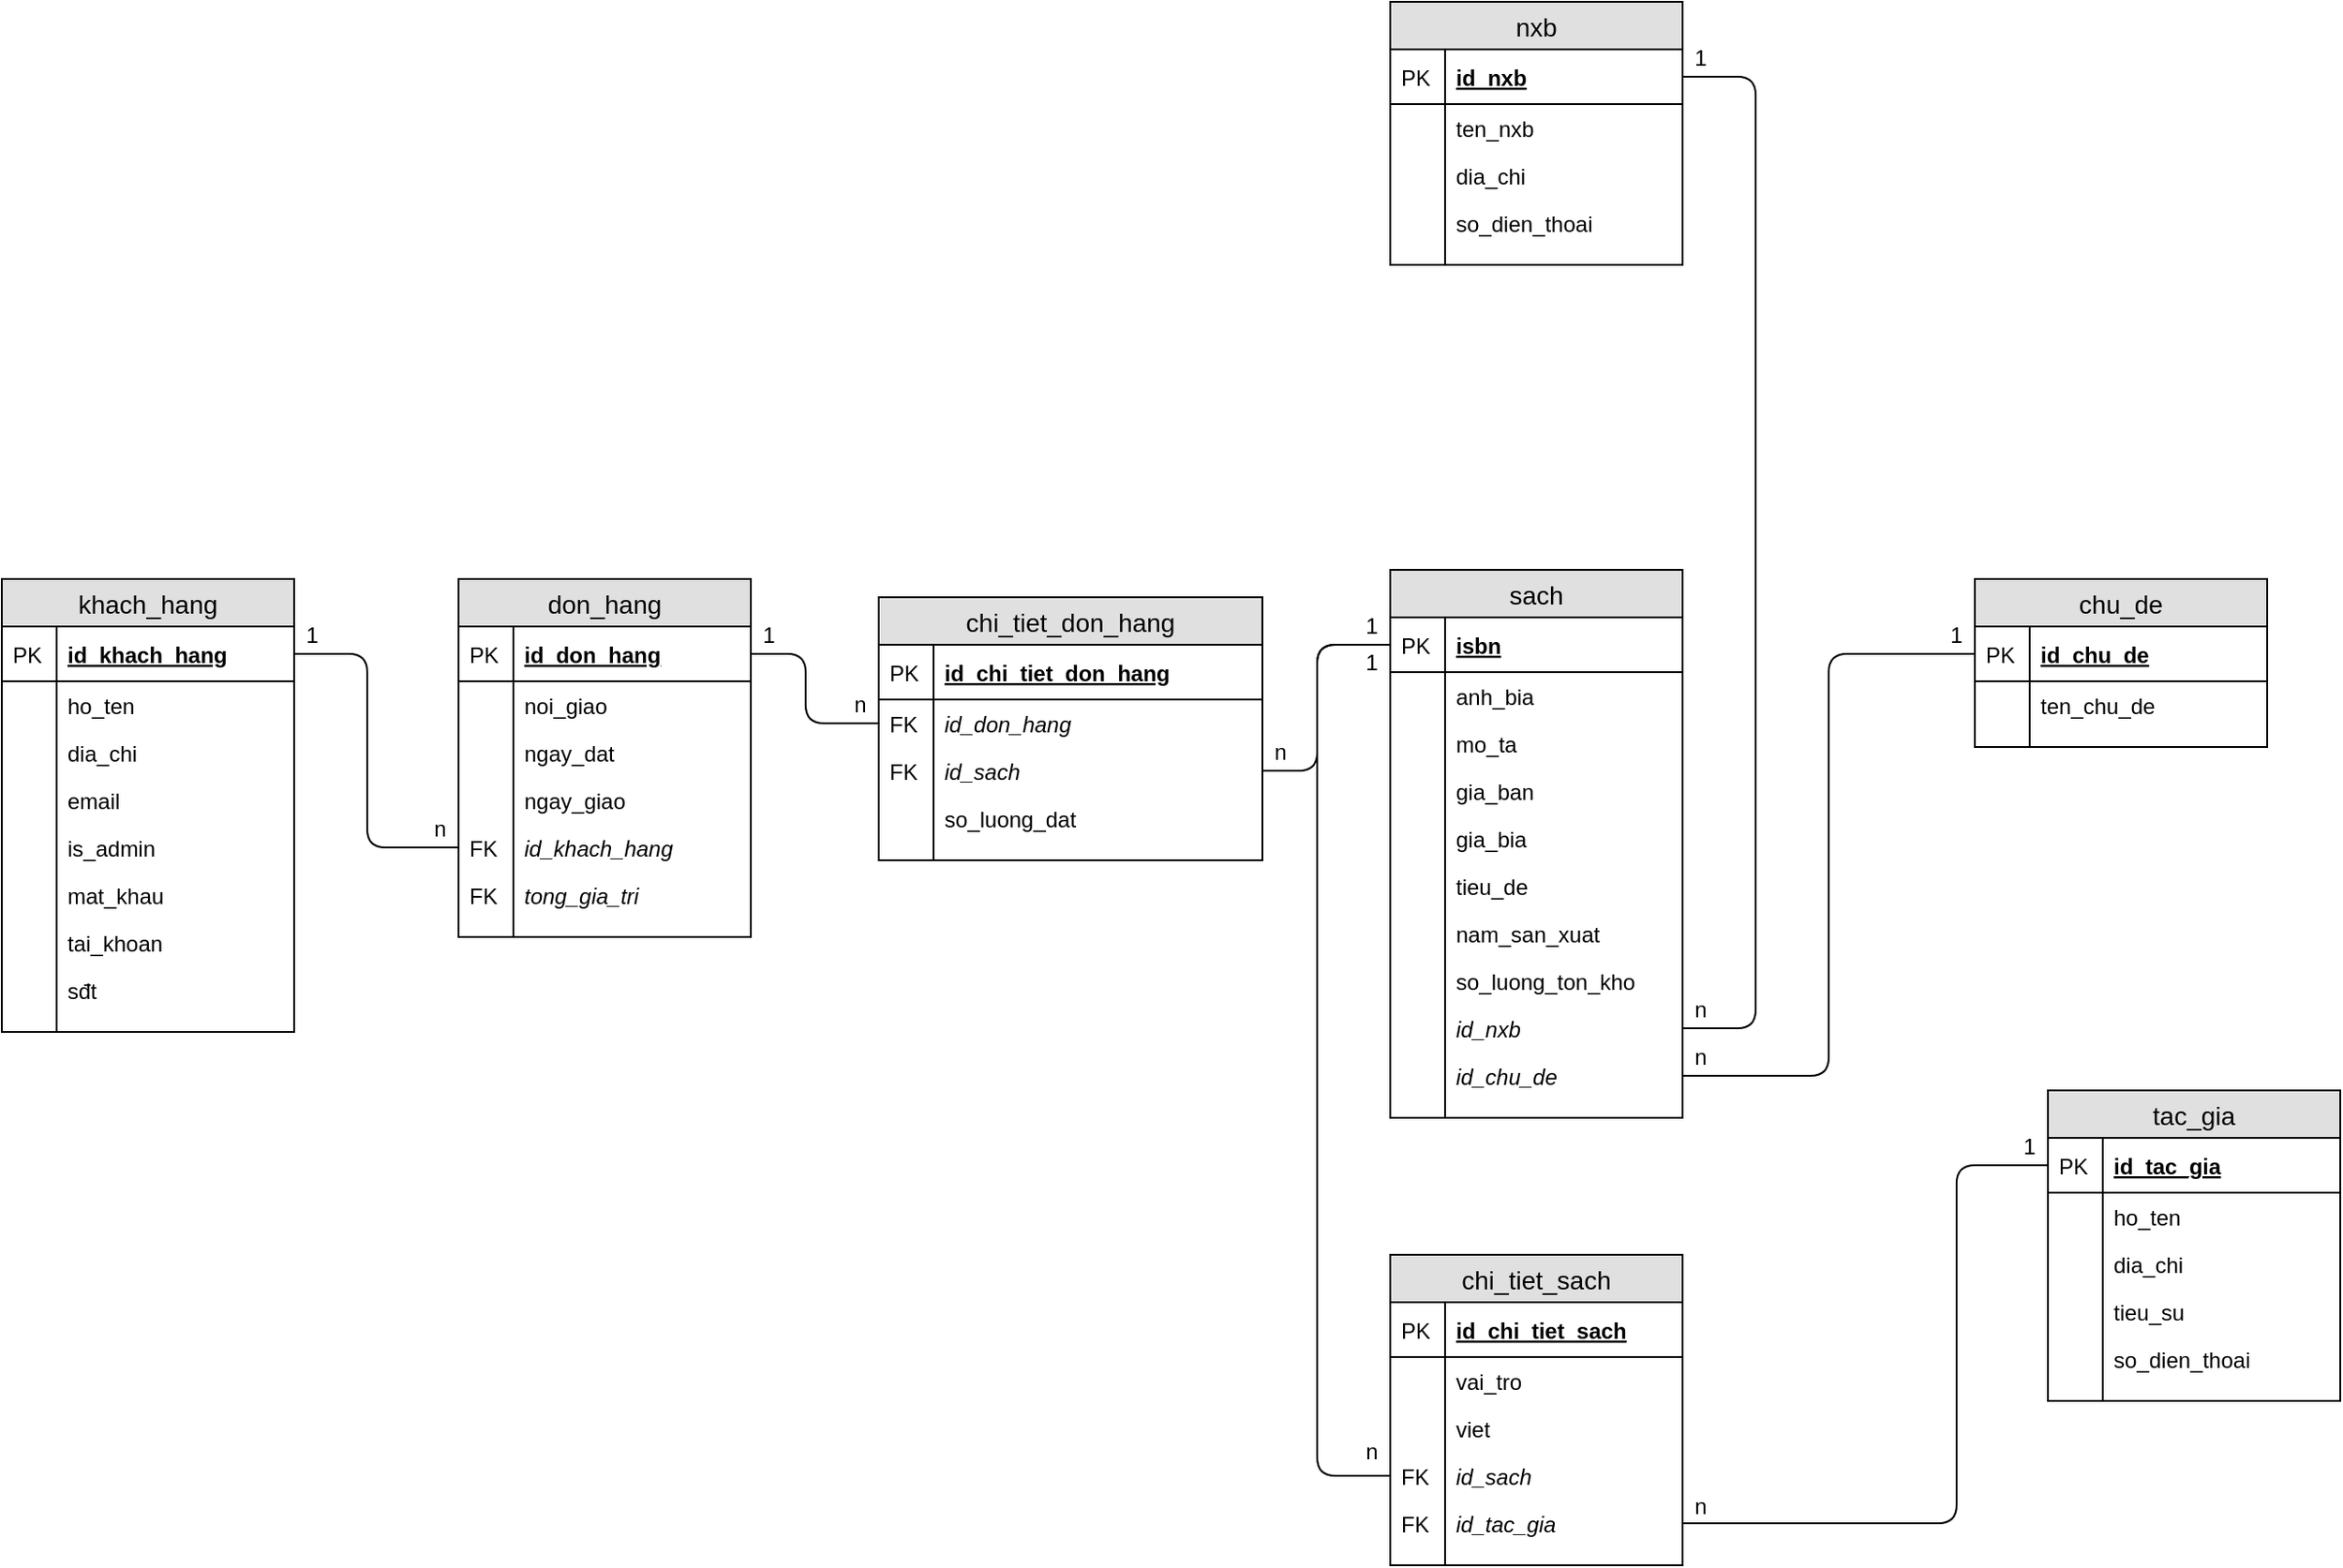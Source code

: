 <mxfile version="11.1.4" type="device"><diagram id="50Uy2QlaPUNLzI-AYQUl" name="Page-1"><mxGraphModel dx="1483" dy="2004" grid="1" gridSize="10" guides="1" tooltips="1" connect="1" arrows="1" fold="1" page="1" pageScale="1" pageWidth="850" pageHeight="1100" math="0" shadow="0"><root><mxCell id="0"/><mxCell id="1" parent="0"/><mxCell id="eOlxadbpcixrSnBd9xcz-2" value="khach_hang" style="swimlane;fontStyle=0;childLayout=stackLayout;horizontal=1;startSize=26;fillColor=#e0e0e0;horizontalStack=0;resizeParent=1;resizeParentMax=0;resizeLast=0;collapsible=1;marginBottom=0;swimlaneFillColor=#ffffff;align=center;fontSize=14;" parent="1" vertex="1"><mxGeometry x="80" y="120" width="160" height="248" as="geometry"/></mxCell><mxCell id="eOlxadbpcixrSnBd9xcz-3" value="id_khach_hang" style="shape=partialRectangle;top=0;left=0;right=0;bottom=1;align=left;verticalAlign=middle;fillColor=none;spacingLeft=34;spacingRight=4;overflow=hidden;rotatable=0;points=[[0,0.5],[1,0.5]];portConstraint=eastwest;dropTarget=0;fontStyle=5;fontSize=12;" parent="eOlxadbpcixrSnBd9xcz-2" vertex="1"><mxGeometry y="26" width="160" height="30" as="geometry"/></mxCell><mxCell id="eOlxadbpcixrSnBd9xcz-4" value="PK" style="shape=partialRectangle;top=0;left=0;bottom=0;fillColor=none;align=left;verticalAlign=middle;spacingLeft=4;spacingRight=4;overflow=hidden;rotatable=0;points=[];portConstraint=eastwest;part=1;fontSize=12;" parent="eOlxadbpcixrSnBd9xcz-3" vertex="1" connectable="0"><mxGeometry width="30" height="30" as="geometry"/></mxCell><mxCell id="eOlxadbpcixrSnBd9xcz-5" value="ho_ten" style="shape=partialRectangle;top=0;left=0;right=0;bottom=0;align=left;verticalAlign=top;fillColor=none;spacingLeft=34;spacingRight=4;overflow=hidden;rotatable=0;points=[[0,0.5],[1,0.5]];portConstraint=eastwest;dropTarget=0;fontSize=12;" parent="eOlxadbpcixrSnBd9xcz-2" vertex="1"><mxGeometry y="56" width="160" height="26" as="geometry"/></mxCell><mxCell id="eOlxadbpcixrSnBd9xcz-6" value="" style="shape=partialRectangle;top=0;left=0;bottom=0;fillColor=none;align=left;verticalAlign=top;spacingLeft=4;spacingRight=4;overflow=hidden;rotatable=0;points=[];portConstraint=eastwest;part=1;fontSize=12;" parent="eOlxadbpcixrSnBd9xcz-5" vertex="1" connectable="0"><mxGeometry width="30" height="26" as="geometry"/></mxCell><mxCell id="eOlxadbpcixrSnBd9xcz-7" value="dia_chi" style="shape=partialRectangle;top=0;left=0;right=0;bottom=0;align=left;verticalAlign=top;fillColor=none;spacingLeft=34;spacingRight=4;overflow=hidden;rotatable=0;points=[[0,0.5],[1,0.5]];portConstraint=eastwest;dropTarget=0;fontSize=12;" parent="eOlxadbpcixrSnBd9xcz-2" vertex="1"><mxGeometry y="82" width="160" height="26" as="geometry"/></mxCell><mxCell id="eOlxadbpcixrSnBd9xcz-8" value="" style="shape=partialRectangle;top=0;left=0;bottom=0;fillColor=none;align=left;verticalAlign=top;spacingLeft=4;spacingRight=4;overflow=hidden;rotatable=0;points=[];portConstraint=eastwest;part=1;fontSize=12;" parent="eOlxadbpcixrSnBd9xcz-7" vertex="1" connectable="0"><mxGeometry width="30" height="26" as="geometry"/></mxCell><mxCell id="eOlxadbpcixrSnBd9xcz-9" value="email" style="shape=partialRectangle;top=0;left=0;right=0;bottom=0;align=left;verticalAlign=top;fillColor=none;spacingLeft=34;spacingRight=4;overflow=hidden;rotatable=0;points=[[0,0.5],[1,0.5]];portConstraint=eastwest;dropTarget=0;fontSize=12;" parent="eOlxadbpcixrSnBd9xcz-2" vertex="1"><mxGeometry y="108" width="160" height="26" as="geometry"/></mxCell><mxCell id="eOlxadbpcixrSnBd9xcz-10" value="" style="shape=partialRectangle;top=0;left=0;bottom=0;fillColor=none;align=left;verticalAlign=top;spacingLeft=4;spacingRight=4;overflow=hidden;rotatable=0;points=[];portConstraint=eastwest;part=1;fontSize=12;" parent="eOlxadbpcixrSnBd9xcz-9" vertex="1" connectable="0"><mxGeometry width="30" height="26" as="geometry"/></mxCell><mxCell id="eOlxadbpcixrSnBd9xcz-13" value="is_admin" style="shape=partialRectangle;top=0;left=0;right=0;bottom=0;align=left;verticalAlign=top;fillColor=none;spacingLeft=34;spacingRight=4;overflow=hidden;rotatable=0;points=[[0,0.5],[1,0.5]];portConstraint=eastwest;dropTarget=0;fontSize=12;" parent="eOlxadbpcixrSnBd9xcz-2" vertex="1"><mxGeometry y="134" width="160" height="26" as="geometry"/></mxCell><mxCell id="eOlxadbpcixrSnBd9xcz-14" value="" style="shape=partialRectangle;top=0;left=0;bottom=0;fillColor=none;align=left;verticalAlign=top;spacingLeft=4;spacingRight=4;overflow=hidden;rotatable=0;points=[];portConstraint=eastwest;part=1;fontSize=12;" parent="eOlxadbpcixrSnBd9xcz-13" vertex="1" connectable="0"><mxGeometry width="30" height="26" as="geometry"/></mxCell><mxCell id="eOlxadbpcixrSnBd9xcz-15" value="mat_khau" style="shape=partialRectangle;top=0;left=0;right=0;bottom=0;align=left;verticalAlign=top;fillColor=none;spacingLeft=34;spacingRight=4;overflow=hidden;rotatable=0;points=[[0,0.5],[1,0.5]];portConstraint=eastwest;dropTarget=0;fontSize=12;" parent="eOlxadbpcixrSnBd9xcz-2" vertex="1"><mxGeometry y="160" width="160" height="26" as="geometry"/></mxCell><mxCell id="eOlxadbpcixrSnBd9xcz-16" value="" style="shape=partialRectangle;top=0;left=0;bottom=0;fillColor=none;align=left;verticalAlign=top;spacingLeft=4;spacingRight=4;overflow=hidden;rotatable=0;points=[];portConstraint=eastwest;part=1;fontSize=12;" parent="eOlxadbpcixrSnBd9xcz-15" vertex="1" connectable="0"><mxGeometry width="30" height="26" as="geometry"/></mxCell><mxCell id="eOlxadbpcixrSnBd9xcz-17" value="tai_khoan" style="shape=partialRectangle;top=0;left=0;right=0;bottom=0;align=left;verticalAlign=top;fillColor=none;spacingLeft=34;spacingRight=4;overflow=hidden;rotatable=0;points=[[0,0.5],[1,0.5]];portConstraint=eastwest;dropTarget=0;fontSize=12;" parent="eOlxadbpcixrSnBd9xcz-2" vertex="1"><mxGeometry y="186" width="160" height="26" as="geometry"/></mxCell><mxCell id="eOlxadbpcixrSnBd9xcz-18" value="" style="shape=partialRectangle;top=0;left=0;bottom=0;fillColor=none;align=left;verticalAlign=top;spacingLeft=4;spacingRight=4;overflow=hidden;rotatable=0;points=[];portConstraint=eastwest;part=1;fontSize=12;" parent="eOlxadbpcixrSnBd9xcz-17" vertex="1" connectable="0"><mxGeometry width="30" height="26" as="geometry"/></mxCell><mxCell id="eOlxadbpcixrSnBd9xcz-19" value="sđt" style="shape=partialRectangle;top=0;left=0;right=0;bottom=0;align=left;verticalAlign=top;fillColor=none;spacingLeft=34;spacingRight=4;overflow=hidden;rotatable=0;points=[[0,0.5],[1,0.5]];portConstraint=eastwest;dropTarget=0;fontSize=12;" parent="eOlxadbpcixrSnBd9xcz-2" vertex="1"><mxGeometry y="212" width="160" height="26" as="geometry"/></mxCell><mxCell id="eOlxadbpcixrSnBd9xcz-20" value="" style="shape=partialRectangle;top=0;left=0;bottom=0;fillColor=none;align=left;verticalAlign=top;spacingLeft=4;spacingRight=4;overflow=hidden;rotatable=0;points=[];portConstraint=eastwest;part=1;fontSize=12;" parent="eOlxadbpcixrSnBd9xcz-19" vertex="1" connectable="0"><mxGeometry width="30" height="26" as="geometry"/></mxCell><mxCell id="eOlxadbpcixrSnBd9xcz-11" value="" style="shape=partialRectangle;top=0;left=0;right=0;bottom=0;align=left;verticalAlign=top;fillColor=none;spacingLeft=34;spacingRight=4;overflow=hidden;rotatable=0;points=[[0,0.5],[1,0.5]];portConstraint=eastwest;dropTarget=0;fontSize=12;" parent="eOlxadbpcixrSnBd9xcz-2" vertex="1"><mxGeometry y="238" width="160" height="10" as="geometry"/></mxCell><mxCell id="eOlxadbpcixrSnBd9xcz-12" value="" style="shape=partialRectangle;top=0;left=0;bottom=0;fillColor=none;align=left;verticalAlign=top;spacingLeft=4;spacingRight=4;overflow=hidden;rotatable=0;points=[];portConstraint=eastwest;part=1;fontSize=12;" parent="eOlxadbpcixrSnBd9xcz-11" vertex="1" connectable="0"><mxGeometry width="30" height="10" as="geometry"/></mxCell><mxCell id="eOlxadbpcixrSnBd9xcz-21" value="don_hang" style="swimlane;fontStyle=0;childLayout=stackLayout;horizontal=1;startSize=26;fillColor=#e0e0e0;horizontalStack=0;resizeParent=1;resizeParentMax=0;resizeLast=0;collapsible=1;marginBottom=0;swimlaneFillColor=#ffffff;align=center;fontSize=14;" parent="1" vertex="1"><mxGeometry x="330" y="120" width="160" height="196" as="geometry"/></mxCell><mxCell id="eOlxadbpcixrSnBd9xcz-22" value="id_don_hang" style="shape=partialRectangle;top=0;left=0;right=0;bottom=1;align=left;verticalAlign=middle;fillColor=none;spacingLeft=34;spacingRight=4;overflow=hidden;rotatable=0;points=[[0,0.5],[1,0.5]];portConstraint=eastwest;dropTarget=0;fontStyle=5;fontSize=12;" parent="eOlxadbpcixrSnBd9xcz-21" vertex="1"><mxGeometry y="26" width="160" height="30" as="geometry"/></mxCell><mxCell id="eOlxadbpcixrSnBd9xcz-23" value="PK" style="shape=partialRectangle;top=0;left=0;bottom=0;fillColor=none;align=left;verticalAlign=middle;spacingLeft=4;spacingRight=4;overflow=hidden;rotatable=0;points=[];portConstraint=eastwest;part=1;fontSize=12;" parent="eOlxadbpcixrSnBd9xcz-22" vertex="1" connectable="0"><mxGeometry width="30" height="30" as="geometry"/></mxCell><mxCell id="eOlxadbpcixrSnBd9xcz-24" value="noi_giao" style="shape=partialRectangle;top=0;left=0;right=0;bottom=0;align=left;verticalAlign=top;fillColor=none;spacingLeft=34;spacingRight=4;overflow=hidden;rotatable=0;points=[[0,0.5],[1,0.5]];portConstraint=eastwest;dropTarget=0;fontSize=12;" parent="eOlxadbpcixrSnBd9xcz-21" vertex="1"><mxGeometry y="56" width="160" height="26" as="geometry"/></mxCell><mxCell id="eOlxadbpcixrSnBd9xcz-25" value="" style="shape=partialRectangle;top=0;left=0;bottom=0;fillColor=none;align=left;verticalAlign=top;spacingLeft=4;spacingRight=4;overflow=hidden;rotatable=0;points=[];portConstraint=eastwest;part=1;fontSize=12;" parent="eOlxadbpcixrSnBd9xcz-24" vertex="1" connectable="0"><mxGeometry width="30" height="26" as="geometry"/></mxCell><mxCell id="eOlxadbpcixrSnBd9xcz-26" value="ngay_dat" style="shape=partialRectangle;top=0;left=0;right=0;bottom=0;align=left;verticalAlign=top;fillColor=none;spacingLeft=34;spacingRight=4;overflow=hidden;rotatable=0;points=[[0,0.5],[1,0.5]];portConstraint=eastwest;dropTarget=0;fontSize=12;" parent="eOlxadbpcixrSnBd9xcz-21" vertex="1"><mxGeometry y="82" width="160" height="26" as="geometry"/></mxCell><mxCell id="eOlxadbpcixrSnBd9xcz-27" value="" style="shape=partialRectangle;top=0;left=0;bottom=0;fillColor=none;align=left;verticalAlign=top;spacingLeft=4;spacingRight=4;overflow=hidden;rotatable=0;points=[];portConstraint=eastwest;part=1;fontSize=12;" parent="eOlxadbpcixrSnBd9xcz-26" vertex="1" connectable="0"><mxGeometry width="30" height="26" as="geometry"/></mxCell><mxCell id="eOlxadbpcixrSnBd9xcz-28" value="ngay_giao" style="shape=partialRectangle;top=0;left=0;right=0;bottom=0;align=left;verticalAlign=top;fillColor=none;spacingLeft=34;spacingRight=4;overflow=hidden;rotatable=0;points=[[0,0.5],[1,0.5]];portConstraint=eastwest;dropTarget=0;fontSize=12;" parent="eOlxadbpcixrSnBd9xcz-21" vertex="1"><mxGeometry y="108" width="160" height="26" as="geometry"/></mxCell><mxCell id="eOlxadbpcixrSnBd9xcz-29" value="" style="shape=partialRectangle;top=0;left=0;bottom=0;fillColor=none;align=left;verticalAlign=top;spacingLeft=4;spacingRight=4;overflow=hidden;rotatable=0;points=[];portConstraint=eastwest;part=1;fontSize=12;" parent="eOlxadbpcixrSnBd9xcz-28" vertex="1" connectable="0"><mxGeometry width="30" height="26" as="geometry"/></mxCell><mxCell id="eOlxadbpcixrSnBd9xcz-68" value="id_khach_hang" style="shape=partialRectangle;top=0;left=0;right=0;bottom=0;align=left;verticalAlign=top;fillColor=none;spacingLeft=34;spacingRight=4;overflow=hidden;rotatable=0;points=[[0,0.5],[1,0.5]];portConstraint=eastwest;dropTarget=0;fontSize=12;shadow=0;fontStyle=2" parent="eOlxadbpcixrSnBd9xcz-21" vertex="1"><mxGeometry y="134" width="160" height="26" as="geometry"/></mxCell><mxCell id="eOlxadbpcixrSnBd9xcz-69" value="FK" style="shape=partialRectangle;top=0;left=0;bottom=0;fillColor=none;align=left;verticalAlign=top;spacingLeft=4;spacingRight=4;overflow=hidden;rotatable=0;points=[];portConstraint=eastwest;part=1;fontSize=12;" parent="eOlxadbpcixrSnBd9xcz-68" vertex="1" connectable="0"><mxGeometry width="30" height="26" as="geometry"/></mxCell><mxCell id="eOlxadbpcixrSnBd9xcz-76" value="tong_gia_tri" style="shape=partialRectangle;top=0;left=0;right=0;bottom=0;align=left;verticalAlign=top;fillColor=none;spacingLeft=34;spacingRight=4;overflow=hidden;rotatable=0;points=[[0,0.5],[1,0.5]];portConstraint=eastwest;dropTarget=0;fontSize=12;shadow=0;fontStyle=2" parent="eOlxadbpcixrSnBd9xcz-21" vertex="1"><mxGeometry y="160" width="160" height="26" as="geometry"/></mxCell><mxCell id="eOlxadbpcixrSnBd9xcz-77" value="FK" style="shape=partialRectangle;top=0;left=0;bottom=0;fillColor=none;align=left;verticalAlign=top;spacingLeft=4;spacingRight=4;overflow=hidden;rotatable=0;points=[];portConstraint=eastwest;part=1;fontSize=12;" parent="eOlxadbpcixrSnBd9xcz-76" vertex="1" connectable="0"><mxGeometry width="30" height="26" as="geometry"/></mxCell><mxCell id="eOlxadbpcixrSnBd9xcz-30" value="" style="shape=partialRectangle;top=0;left=0;right=0;bottom=0;align=left;verticalAlign=top;fillColor=none;spacingLeft=34;spacingRight=4;overflow=hidden;rotatable=0;points=[[0,0.5],[1,0.5]];portConstraint=eastwest;dropTarget=0;fontSize=12;" parent="eOlxadbpcixrSnBd9xcz-21" vertex="1"><mxGeometry y="186" width="160" height="10" as="geometry"/></mxCell><mxCell id="eOlxadbpcixrSnBd9xcz-31" value="" style="shape=partialRectangle;top=0;left=0;bottom=0;fillColor=none;align=left;verticalAlign=top;spacingLeft=4;spacingRight=4;overflow=hidden;rotatable=0;points=[];portConstraint=eastwest;part=1;fontSize=12;" parent="eOlxadbpcixrSnBd9xcz-30" vertex="1" connectable="0"><mxGeometry width="30" height="10" as="geometry"/></mxCell><mxCell id="eOlxadbpcixrSnBd9xcz-32" value="chi_tiet_don_hang" style="swimlane;fontStyle=0;childLayout=stackLayout;horizontal=1;startSize=26;fillColor=#e0e0e0;horizontalStack=0;resizeParent=1;resizeParentMax=0;resizeLast=0;collapsible=1;marginBottom=0;swimlaneFillColor=#ffffff;align=center;fontSize=14;" parent="1" vertex="1"><mxGeometry x="560" y="130" width="210" height="144" as="geometry"/></mxCell><mxCell id="eOlxadbpcixrSnBd9xcz-33" value="id_chi_tiet_don_hang" style="shape=partialRectangle;top=0;left=0;right=0;bottom=1;align=left;verticalAlign=middle;fillColor=none;spacingLeft=34;spacingRight=4;overflow=hidden;rotatable=0;points=[[0,0.5],[1,0.5]];portConstraint=eastwest;dropTarget=0;fontStyle=5;fontSize=12;" parent="eOlxadbpcixrSnBd9xcz-32" vertex="1"><mxGeometry y="26" width="210" height="30" as="geometry"/></mxCell><mxCell id="eOlxadbpcixrSnBd9xcz-34" value="PK" style="shape=partialRectangle;top=0;left=0;bottom=0;fillColor=none;align=left;verticalAlign=middle;spacingLeft=4;spacingRight=4;overflow=hidden;rotatable=0;points=[];portConstraint=eastwest;part=1;fontSize=12;" parent="eOlxadbpcixrSnBd9xcz-33" vertex="1" connectable="0"><mxGeometry width="30" height="30" as="geometry"/></mxCell><mxCell id="eOlxadbpcixrSnBd9xcz-35" value="id_don_hang" style="shape=partialRectangle;top=0;left=0;right=0;bottom=0;align=left;verticalAlign=top;fillColor=none;spacingLeft=34;spacingRight=4;overflow=hidden;rotatable=0;points=[[0,0.5],[1,0.5]];portConstraint=eastwest;dropTarget=0;fontSize=12;fontStyle=2" parent="eOlxadbpcixrSnBd9xcz-32" vertex="1"><mxGeometry y="56" width="210" height="26" as="geometry"/></mxCell><mxCell id="eOlxadbpcixrSnBd9xcz-36" value="FK" style="shape=partialRectangle;top=0;left=0;bottom=0;fillColor=none;align=left;verticalAlign=top;spacingLeft=4;spacingRight=4;overflow=hidden;rotatable=0;points=[];portConstraint=eastwest;part=1;fontSize=12;" parent="eOlxadbpcixrSnBd9xcz-35" vertex="1" connectable="0"><mxGeometry width="30" height="26" as="geometry"/></mxCell><mxCell id="eOlxadbpcixrSnBd9xcz-37" value="id_sach" style="shape=partialRectangle;top=0;left=0;right=0;bottom=0;align=left;verticalAlign=top;fillColor=none;spacingLeft=34;spacingRight=4;overflow=hidden;rotatable=0;points=[[0,0.5],[1,0.5]];portConstraint=eastwest;dropTarget=0;fontSize=12;fontStyle=2" parent="eOlxadbpcixrSnBd9xcz-32" vertex="1"><mxGeometry y="82" width="210" height="26" as="geometry"/></mxCell><mxCell id="eOlxadbpcixrSnBd9xcz-38" value="FK" style="shape=partialRectangle;top=0;left=0;bottom=0;fillColor=none;align=left;verticalAlign=top;spacingLeft=4;spacingRight=4;overflow=hidden;rotatable=0;points=[];portConstraint=eastwest;part=1;fontSize=12;" parent="eOlxadbpcixrSnBd9xcz-37" vertex="1" connectable="0"><mxGeometry width="30" height="26" as="geometry"/></mxCell><mxCell id="eOlxadbpcixrSnBd9xcz-39" value="so_luong_dat" style="shape=partialRectangle;top=0;left=0;right=0;bottom=0;align=left;verticalAlign=top;fillColor=none;spacingLeft=34;spacingRight=4;overflow=hidden;rotatable=0;points=[[0,0.5],[1,0.5]];portConstraint=eastwest;dropTarget=0;fontSize=12;" parent="eOlxadbpcixrSnBd9xcz-32" vertex="1"><mxGeometry y="108" width="210" height="26" as="geometry"/></mxCell><mxCell id="eOlxadbpcixrSnBd9xcz-40" value="" style="shape=partialRectangle;top=0;left=0;bottom=0;fillColor=none;align=left;verticalAlign=top;spacingLeft=4;spacingRight=4;overflow=hidden;rotatable=0;points=[];portConstraint=eastwest;part=1;fontSize=12;" parent="eOlxadbpcixrSnBd9xcz-39" vertex="1" connectable="0"><mxGeometry width="30" height="26" as="geometry"/></mxCell><mxCell id="eOlxadbpcixrSnBd9xcz-41" value="" style="shape=partialRectangle;top=0;left=0;right=0;bottom=0;align=left;verticalAlign=top;fillColor=none;spacingLeft=34;spacingRight=4;overflow=hidden;rotatable=0;points=[[0,0.5],[1,0.5]];portConstraint=eastwest;dropTarget=0;fontSize=12;" parent="eOlxadbpcixrSnBd9xcz-32" vertex="1"><mxGeometry y="134" width="210" height="10" as="geometry"/></mxCell><mxCell id="eOlxadbpcixrSnBd9xcz-42" value="" style="shape=partialRectangle;top=0;left=0;bottom=0;fillColor=none;align=left;verticalAlign=top;spacingLeft=4;spacingRight=4;overflow=hidden;rotatable=0;points=[];portConstraint=eastwest;part=1;fontSize=12;" parent="eOlxadbpcixrSnBd9xcz-41" vertex="1" connectable="0"><mxGeometry width="30" height="10" as="geometry"/></mxCell><mxCell id="eOlxadbpcixrSnBd9xcz-43" value="sach" style="swimlane;fontStyle=0;childLayout=stackLayout;horizontal=1;startSize=26;fillColor=#e0e0e0;horizontalStack=0;resizeParent=1;resizeParentMax=0;resizeLast=0;collapsible=1;marginBottom=0;swimlaneFillColor=#ffffff;align=center;fontSize=14;" parent="1" vertex="1"><mxGeometry x="840" y="115" width="160" height="300" as="geometry"/></mxCell><mxCell id="eOlxadbpcixrSnBd9xcz-44" value="isbn" style="shape=partialRectangle;top=0;left=0;right=0;bottom=1;align=left;verticalAlign=middle;fillColor=none;spacingLeft=34;spacingRight=4;overflow=hidden;rotatable=0;points=[[0,0.5],[1,0.5]];portConstraint=eastwest;dropTarget=0;fontStyle=5;fontSize=12;" parent="eOlxadbpcixrSnBd9xcz-43" vertex="1"><mxGeometry y="26" width="160" height="30" as="geometry"/></mxCell><mxCell id="eOlxadbpcixrSnBd9xcz-45" value="PK" style="shape=partialRectangle;top=0;left=0;bottom=0;fillColor=none;align=left;verticalAlign=middle;spacingLeft=4;spacingRight=4;overflow=hidden;rotatable=0;points=[];portConstraint=eastwest;part=1;fontSize=12;" parent="eOlxadbpcixrSnBd9xcz-44" vertex="1" connectable="0"><mxGeometry width="30" height="30" as="geometry"/></mxCell><mxCell id="eOlxadbpcixrSnBd9xcz-46" value="anh_bia" style="shape=partialRectangle;top=0;left=0;right=0;bottom=0;align=left;verticalAlign=top;fillColor=none;spacingLeft=34;spacingRight=4;overflow=hidden;rotatable=0;points=[[0,0.5],[1,0.5]];portConstraint=eastwest;dropTarget=0;fontSize=12;" parent="eOlxadbpcixrSnBd9xcz-43" vertex="1"><mxGeometry y="56" width="160" height="26" as="geometry"/></mxCell><mxCell id="eOlxadbpcixrSnBd9xcz-47" value="" style="shape=partialRectangle;top=0;left=0;bottom=0;fillColor=none;align=left;verticalAlign=top;spacingLeft=4;spacingRight=4;overflow=hidden;rotatable=0;points=[];portConstraint=eastwest;part=1;fontSize=12;" parent="eOlxadbpcixrSnBd9xcz-46" vertex="1" connectable="0"><mxGeometry width="30" height="26" as="geometry"/></mxCell><mxCell id="eOlxadbpcixrSnBd9xcz-48" value="mo_ta" style="shape=partialRectangle;top=0;left=0;right=0;bottom=0;align=left;verticalAlign=top;fillColor=none;spacingLeft=34;spacingRight=4;overflow=hidden;rotatable=0;points=[[0,0.5],[1,0.5]];portConstraint=eastwest;dropTarget=0;fontSize=12;" parent="eOlxadbpcixrSnBd9xcz-43" vertex="1"><mxGeometry y="82" width="160" height="26" as="geometry"/></mxCell><mxCell id="eOlxadbpcixrSnBd9xcz-49" value="" style="shape=partialRectangle;top=0;left=0;bottom=0;fillColor=none;align=left;verticalAlign=top;spacingLeft=4;spacingRight=4;overflow=hidden;rotatable=0;points=[];portConstraint=eastwest;part=1;fontSize=12;" parent="eOlxadbpcixrSnBd9xcz-48" vertex="1" connectable="0"><mxGeometry width="30" height="26" as="geometry"/></mxCell><mxCell id="eOlxadbpcixrSnBd9xcz-50" value="gia_ban" style="shape=partialRectangle;top=0;left=0;right=0;bottom=0;align=left;verticalAlign=top;fillColor=none;spacingLeft=34;spacingRight=4;overflow=hidden;rotatable=0;points=[[0,0.5],[1,0.5]];portConstraint=eastwest;dropTarget=0;fontSize=12;" parent="eOlxadbpcixrSnBd9xcz-43" vertex="1"><mxGeometry y="108" width="160" height="26" as="geometry"/></mxCell><mxCell id="eOlxadbpcixrSnBd9xcz-51" value="" style="shape=partialRectangle;top=0;left=0;bottom=0;fillColor=none;align=left;verticalAlign=top;spacingLeft=4;spacingRight=4;overflow=hidden;rotatable=0;points=[];portConstraint=eastwest;part=1;fontSize=12;" parent="eOlxadbpcixrSnBd9xcz-50" vertex="1" connectable="0"><mxGeometry width="30" height="26" as="geometry"/></mxCell><mxCell id="eOlxadbpcixrSnBd9xcz-54" value="gia_bia" style="shape=partialRectangle;top=0;left=0;right=0;bottom=0;align=left;verticalAlign=top;fillColor=none;spacingLeft=34;spacingRight=4;overflow=hidden;rotatable=0;points=[[0,0.5],[1,0.5]];portConstraint=eastwest;dropTarget=0;fontSize=12;" parent="eOlxadbpcixrSnBd9xcz-43" vertex="1"><mxGeometry y="134" width="160" height="26" as="geometry"/></mxCell><mxCell id="eOlxadbpcixrSnBd9xcz-55" value="" style="shape=partialRectangle;top=0;left=0;bottom=0;fillColor=none;align=left;verticalAlign=top;spacingLeft=4;spacingRight=4;overflow=hidden;rotatable=0;points=[];portConstraint=eastwest;part=1;fontSize=12;" parent="eOlxadbpcixrSnBd9xcz-54" vertex="1" connectable="0"><mxGeometry width="30" height="26" as="geometry"/></mxCell><mxCell id="eOlxadbpcixrSnBd9xcz-56" value="tieu_de" style="shape=partialRectangle;top=0;left=0;right=0;bottom=0;align=left;verticalAlign=top;fillColor=none;spacingLeft=34;spacingRight=4;overflow=hidden;rotatable=0;points=[[0,0.5],[1,0.5]];portConstraint=eastwest;dropTarget=0;fontSize=12;" parent="eOlxadbpcixrSnBd9xcz-43" vertex="1"><mxGeometry y="160" width="160" height="26" as="geometry"/></mxCell><mxCell id="eOlxadbpcixrSnBd9xcz-57" value="" style="shape=partialRectangle;top=0;left=0;bottom=0;fillColor=none;align=left;verticalAlign=top;spacingLeft=4;spacingRight=4;overflow=hidden;rotatable=0;points=[];portConstraint=eastwest;part=1;fontSize=12;" parent="eOlxadbpcixrSnBd9xcz-56" vertex="1" connectable="0"><mxGeometry width="30" height="26" as="geometry"/></mxCell><mxCell id="eOlxadbpcixrSnBd9xcz-58" value="nam_san_xuat" style="shape=partialRectangle;top=0;left=0;right=0;bottom=0;align=left;verticalAlign=top;fillColor=none;spacingLeft=34;spacingRight=4;overflow=hidden;rotatable=0;points=[[0,0.5],[1,0.5]];portConstraint=eastwest;dropTarget=0;fontSize=12;" parent="eOlxadbpcixrSnBd9xcz-43" vertex="1"><mxGeometry y="186" width="160" height="26" as="geometry"/></mxCell><mxCell id="eOlxadbpcixrSnBd9xcz-59" value="" style="shape=partialRectangle;top=0;left=0;bottom=0;fillColor=none;align=left;verticalAlign=top;spacingLeft=4;spacingRight=4;overflow=hidden;rotatable=0;points=[];portConstraint=eastwest;part=1;fontSize=12;" parent="eOlxadbpcixrSnBd9xcz-58" vertex="1" connectable="0"><mxGeometry width="30" height="26" as="geometry"/></mxCell><mxCell id="eOlxadbpcixrSnBd9xcz-60" value="so_luong_ton_kho" style="shape=partialRectangle;top=0;left=0;right=0;bottom=0;align=left;verticalAlign=top;fillColor=none;spacingLeft=34;spacingRight=4;overflow=hidden;rotatable=0;points=[[0,0.5],[1,0.5]];portConstraint=eastwest;dropTarget=0;fontSize=12;" parent="eOlxadbpcixrSnBd9xcz-43" vertex="1"><mxGeometry y="212" width="160" height="26" as="geometry"/></mxCell><mxCell id="eOlxadbpcixrSnBd9xcz-61" value="" style="shape=partialRectangle;top=0;left=0;bottom=0;fillColor=none;align=left;verticalAlign=top;spacingLeft=4;spacingRight=4;overflow=hidden;rotatable=0;points=[];portConstraint=eastwest;part=1;fontSize=12;" parent="eOlxadbpcixrSnBd9xcz-60" vertex="1" connectable="0"><mxGeometry width="30" height="26" as="geometry"/></mxCell><mxCell id="eOlxadbpcixrSnBd9xcz-113" value="id_nxb" style="shape=partialRectangle;top=0;left=0;right=0;bottom=0;align=left;verticalAlign=top;fillColor=none;spacingLeft=34;spacingRight=4;overflow=hidden;rotatable=0;points=[[0,0.5],[1,0.5]];portConstraint=eastwest;dropTarget=0;fontSize=12;fontStyle=2" parent="eOlxadbpcixrSnBd9xcz-43" vertex="1"><mxGeometry y="238" width="160" height="26" as="geometry"/></mxCell><mxCell id="eOlxadbpcixrSnBd9xcz-114" value="" style="shape=partialRectangle;top=0;left=0;bottom=0;fillColor=none;align=left;verticalAlign=top;spacingLeft=4;spacingRight=4;overflow=hidden;rotatable=0;points=[];portConstraint=eastwest;part=1;fontSize=12;" parent="eOlxadbpcixrSnBd9xcz-113" vertex="1" connectable="0"><mxGeometry width="30" height="26" as="geometry"/></mxCell><mxCell id="eOlxadbpcixrSnBd9xcz-99" value="id_chu_de" style="shape=partialRectangle;top=0;left=0;right=0;bottom=0;align=left;verticalAlign=top;fillColor=none;spacingLeft=34;spacingRight=4;overflow=hidden;rotatable=0;points=[[0,0.5],[1,0.5]];portConstraint=eastwest;dropTarget=0;fontSize=12;fontStyle=2" parent="eOlxadbpcixrSnBd9xcz-43" vertex="1"><mxGeometry y="264" width="160" height="26" as="geometry"/></mxCell><mxCell id="eOlxadbpcixrSnBd9xcz-100" value="" style="shape=partialRectangle;top=0;left=0;bottom=0;fillColor=none;align=left;verticalAlign=top;spacingLeft=4;spacingRight=4;overflow=hidden;rotatable=0;points=[];portConstraint=eastwest;part=1;fontSize=12;" parent="eOlxadbpcixrSnBd9xcz-99" vertex="1" connectable="0"><mxGeometry width="30" height="26" as="geometry"/></mxCell><mxCell id="eOlxadbpcixrSnBd9xcz-52" value="" style="shape=partialRectangle;top=0;left=0;right=0;bottom=0;align=left;verticalAlign=top;fillColor=none;spacingLeft=34;spacingRight=4;overflow=hidden;rotatable=0;points=[[0,0.5],[1,0.5]];portConstraint=eastwest;dropTarget=0;fontSize=12;" parent="eOlxadbpcixrSnBd9xcz-43" vertex="1"><mxGeometry y="290" width="160" height="10" as="geometry"/></mxCell><mxCell id="eOlxadbpcixrSnBd9xcz-53" value="" style="shape=partialRectangle;top=0;left=0;bottom=0;fillColor=none;align=left;verticalAlign=top;spacingLeft=4;spacingRight=4;overflow=hidden;rotatable=0;points=[];portConstraint=eastwest;part=1;fontSize=12;" parent="eOlxadbpcixrSnBd9xcz-52" vertex="1" connectable="0"><mxGeometry width="30" height="10" as="geometry"/></mxCell><mxCell id="eOlxadbpcixrSnBd9xcz-66" value="" style="endArrow=none;html=1;exitX=1;exitY=0.5;exitDx=0;exitDy=0;entryX=0;entryY=0.5;entryDx=0;entryDy=0;" parent="1" source="eOlxadbpcixrSnBd9xcz-3" target="eOlxadbpcixrSnBd9xcz-68" edge="1"><mxGeometry width="50" height="50" relative="1" as="geometry"><mxPoint x="380" y="390" as="sourcePoint"/><mxPoint x="300" y="250" as="targetPoint"/><Array as="points"><mxPoint x="280" y="161"/><mxPoint x="280" y="267"/></Array></mxGeometry></mxCell><mxCell id="eOlxadbpcixrSnBd9xcz-70" value="1" style="text;html=1;strokeColor=none;fillColor=none;align=center;verticalAlign=middle;whiteSpace=wrap;rounded=0;" parent="1" vertex="1"><mxGeometry x="240" y="141" width="20" height="20" as="geometry"/></mxCell><mxCell id="eOlxadbpcixrSnBd9xcz-71" value="n" style="text;html=1;strokeColor=none;fillColor=none;align=center;verticalAlign=middle;whiteSpace=wrap;rounded=0;" parent="1" vertex="1"><mxGeometry x="310" y="247" width="20" height="20" as="geometry"/></mxCell><mxCell id="eOlxadbpcixrSnBd9xcz-72" value="" style="endArrow=none;html=1;exitX=1;exitY=0.5;exitDx=0;exitDy=0;entryX=0;entryY=0.5;entryDx=0;entryDy=0;" parent="1" source="eOlxadbpcixrSnBd9xcz-22" target="eOlxadbpcixrSnBd9xcz-35" edge="1"><mxGeometry width="50" height="50" relative="1" as="geometry"><mxPoint x="510" y="390" as="sourcePoint"/><mxPoint x="560" y="340" as="targetPoint"/><Array as="points"><mxPoint x="520" y="161"/><mxPoint x="520" y="199"/></Array></mxGeometry></mxCell><mxCell id="eOlxadbpcixrSnBd9xcz-78" value="1" style="text;html=1;strokeColor=none;fillColor=none;align=center;verticalAlign=middle;whiteSpace=wrap;rounded=0;" parent="1" vertex="1"><mxGeometry x="490" y="141" width="20" height="20" as="geometry"/></mxCell><mxCell id="eOlxadbpcixrSnBd9xcz-79" value="n" style="text;html=1;strokeColor=none;fillColor=none;align=center;verticalAlign=middle;whiteSpace=wrap;rounded=0;" parent="1" vertex="1"><mxGeometry x="540" y="179" width="20" height="20" as="geometry"/></mxCell><mxCell id="eOlxadbpcixrSnBd9xcz-80" value="" style="endArrow=none;html=1;exitX=1;exitY=0.5;exitDx=0;exitDy=0;entryX=0;entryY=0.5;entryDx=0;entryDy=0;" parent="1" source="eOlxadbpcixrSnBd9xcz-37" target="eOlxadbpcixrSnBd9xcz-44" edge="1"><mxGeometry width="50" height="50" relative="1" as="geometry"><mxPoint x="770" y="360" as="sourcePoint"/><mxPoint x="820" y="310" as="targetPoint"/><Array as="points"><mxPoint x="800" y="225"/><mxPoint x="800" y="156"/></Array></mxGeometry></mxCell><mxCell id="eOlxadbpcixrSnBd9xcz-81" value="1" style="text;html=1;strokeColor=none;fillColor=none;align=center;verticalAlign=middle;whiteSpace=wrap;rounded=0;" parent="1" vertex="1"><mxGeometry x="820" y="136" width="20" height="20" as="geometry"/></mxCell><mxCell id="eOlxadbpcixrSnBd9xcz-82" value="n" style="text;html=1;strokeColor=none;fillColor=none;align=center;verticalAlign=middle;whiteSpace=wrap;rounded=0;" parent="1" vertex="1"><mxGeometry x="770" y="205" width="20" height="20" as="geometry"/></mxCell><mxCell id="eOlxadbpcixrSnBd9xcz-83" value="nxb" style="swimlane;fontStyle=0;childLayout=stackLayout;horizontal=1;startSize=26;fillColor=#e0e0e0;horizontalStack=0;resizeParent=1;resizeParentMax=0;resizeLast=0;collapsible=1;marginBottom=0;swimlaneFillColor=#ffffff;align=center;fontSize=14;" parent="1" vertex="1"><mxGeometry x="840" y="-196" width="160" height="144" as="geometry"/></mxCell><mxCell id="eOlxadbpcixrSnBd9xcz-84" value="id_nxb" style="shape=partialRectangle;top=0;left=0;right=0;bottom=1;align=left;verticalAlign=middle;fillColor=none;spacingLeft=34;spacingRight=4;overflow=hidden;rotatable=0;points=[[0,0.5],[1,0.5]];portConstraint=eastwest;dropTarget=0;fontStyle=5;fontSize=12;" parent="eOlxadbpcixrSnBd9xcz-83" vertex="1"><mxGeometry y="26" width="160" height="30" as="geometry"/></mxCell><mxCell id="eOlxadbpcixrSnBd9xcz-85" value="PK" style="shape=partialRectangle;top=0;left=0;bottom=0;fillColor=none;align=left;verticalAlign=middle;spacingLeft=4;spacingRight=4;overflow=hidden;rotatable=0;points=[];portConstraint=eastwest;part=1;fontSize=12;" parent="eOlxadbpcixrSnBd9xcz-84" vertex="1" connectable="0"><mxGeometry width="30" height="30" as="geometry"/></mxCell><mxCell id="eOlxadbpcixrSnBd9xcz-86" value="ten_nxb" style="shape=partialRectangle;top=0;left=0;right=0;bottom=0;align=left;verticalAlign=top;fillColor=none;spacingLeft=34;spacingRight=4;overflow=hidden;rotatable=0;points=[[0,0.5],[1,0.5]];portConstraint=eastwest;dropTarget=0;fontSize=12;" parent="eOlxadbpcixrSnBd9xcz-83" vertex="1"><mxGeometry y="56" width="160" height="26" as="geometry"/></mxCell><mxCell id="eOlxadbpcixrSnBd9xcz-87" value="" style="shape=partialRectangle;top=0;left=0;bottom=0;fillColor=none;align=left;verticalAlign=top;spacingLeft=4;spacingRight=4;overflow=hidden;rotatable=0;points=[];portConstraint=eastwest;part=1;fontSize=12;" parent="eOlxadbpcixrSnBd9xcz-86" vertex="1" connectable="0"><mxGeometry width="30" height="26" as="geometry"/></mxCell><mxCell id="eOlxadbpcixrSnBd9xcz-88" value="dia_chi" style="shape=partialRectangle;top=0;left=0;right=0;bottom=0;align=left;verticalAlign=top;fillColor=none;spacingLeft=34;spacingRight=4;overflow=hidden;rotatable=0;points=[[0,0.5],[1,0.5]];portConstraint=eastwest;dropTarget=0;fontSize=12;" parent="eOlxadbpcixrSnBd9xcz-83" vertex="1"><mxGeometry y="82" width="160" height="26" as="geometry"/></mxCell><mxCell id="eOlxadbpcixrSnBd9xcz-89" value="" style="shape=partialRectangle;top=0;left=0;bottom=0;fillColor=none;align=left;verticalAlign=top;spacingLeft=4;spacingRight=4;overflow=hidden;rotatable=0;points=[];portConstraint=eastwest;part=1;fontSize=12;" parent="eOlxadbpcixrSnBd9xcz-88" vertex="1" connectable="0"><mxGeometry width="30" height="26" as="geometry"/></mxCell><mxCell id="eOlxadbpcixrSnBd9xcz-90" value="so_dien_thoai" style="shape=partialRectangle;top=0;left=0;right=0;bottom=0;align=left;verticalAlign=top;fillColor=none;spacingLeft=34;spacingRight=4;overflow=hidden;rotatable=0;points=[[0,0.5],[1,0.5]];portConstraint=eastwest;dropTarget=0;fontSize=12;" parent="eOlxadbpcixrSnBd9xcz-83" vertex="1"><mxGeometry y="108" width="160" height="26" as="geometry"/></mxCell><mxCell id="eOlxadbpcixrSnBd9xcz-91" value="" style="shape=partialRectangle;top=0;left=0;bottom=0;fillColor=none;align=left;verticalAlign=top;spacingLeft=4;spacingRight=4;overflow=hidden;rotatable=0;points=[];portConstraint=eastwest;part=1;fontSize=12;" parent="eOlxadbpcixrSnBd9xcz-90" vertex="1" connectable="0"><mxGeometry width="30" height="26" as="geometry"/></mxCell><mxCell id="eOlxadbpcixrSnBd9xcz-96" value="" style="shape=partialRectangle;top=0;left=0;right=0;bottom=0;align=left;verticalAlign=top;fillColor=none;spacingLeft=34;spacingRight=4;overflow=hidden;rotatable=0;points=[[0,0.5],[1,0.5]];portConstraint=eastwest;dropTarget=0;fontSize=12;" parent="eOlxadbpcixrSnBd9xcz-83" vertex="1"><mxGeometry y="134" width="160" height="10" as="geometry"/></mxCell><mxCell id="eOlxadbpcixrSnBd9xcz-97" value="" style="shape=partialRectangle;top=0;left=0;bottom=0;fillColor=none;align=left;verticalAlign=top;spacingLeft=4;spacingRight=4;overflow=hidden;rotatable=0;points=[];portConstraint=eastwest;part=1;fontSize=12;" parent="eOlxadbpcixrSnBd9xcz-96" vertex="1" connectable="0"><mxGeometry width="30" height="10" as="geometry"/></mxCell><mxCell id="eOlxadbpcixrSnBd9xcz-98" value="" style="endArrow=none;html=1;exitX=1;exitY=0.5;exitDx=0;exitDy=0;entryX=1;entryY=0.5;entryDx=0;entryDy=0;" parent="1" source="eOlxadbpcixrSnBd9xcz-113" target="eOlxadbpcixrSnBd9xcz-84" edge="1"><mxGeometry width="50" height="50" relative="1" as="geometry"><mxPoint x="1040" y="380" as="sourcePoint"/><mxPoint x="1090" y="20" as="targetPoint"/><Array as="points"><mxPoint x="1040" y="366"/><mxPoint x="1040" y="-155"/></Array></mxGeometry></mxCell><mxCell id="eOlxadbpcixrSnBd9xcz-101" value="chu_de" style="swimlane;fontStyle=0;childLayout=stackLayout;horizontal=1;startSize=26;fillColor=#e0e0e0;horizontalStack=0;resizeParent=1;resizeParentMax=0;resizeLast=0;collapsible=1;marginBottom=0;swimlaneFillColor=#ffffff;align=center;fontSize=14;" parent="1" vertex="1"><mxGeometry x="1160" y="120" width="160" height="92" as="geometry"/></mxCell><mxCell id="eOlxadbpcixrSnBd9xcz-102" value="id_chu_de" style="shape=partialRectangle;top=0;left=0;right=0;bottom=1;align=left;verticalAlign=middle;fillColor=none;spacingLeft=34;spacingRight=4;overflow=hidden;rotatable=0;points=[[0,0.5],[1,0.5]];portConstraint=eastwest;dropTarget=0;fontStyle=5;fontSize=12;" parent="eOlxadbpcixrSnBd9xcz-101" vertex="1"><mxGeometry y="26" width="160" height="30" as="geometry"/></mxCell><mxCell id="eOlxadbpcixrSnBd9xcz-103" value="PK" style="shape=partialRectangle;top=0;left=0;bottom=0;fillColor=none;align=left;verticalAlign=middle;spacingLeft=4;spacingRight=4;overflow=hidden;rotatable=0;points=[];portConstraint=eastwest;part=1;fontSize=12;" parent="eOlxadbpcixrSnBd9xcz-102" vertex="1" connectable="0"><mxGeometry width="30" height="30" as="geometry"/></mxCell><mxCell id="eOlxadbpcixrSnBd9xcz-104" value="ten_chu_de" style="shape=partialRectangle;top=0;left=0;right=0;bottom=0;align=left;verticalAlign=top;fillColor=none;spacingLeft=34;spacingRight=4;overflow=hidden;rotatable=0;points=[[0,0.5],[1,0.5]];portConstraint=eastwest;dropTarget=0;fontSize=12;" parent="eOlxadbpcixrSnBd9xcz-101" vertex="1"><mxGeometry y="56" width="160" height="26" as="geometry"/></mxCell><mxCell id="eOlxadbpcixrSnBd9xcz-105" value="" style="shape=partialRectangle;top=0;left=0;bottom=0;fillColor=none;align=left;verticalAlign=top;spacingLeft=4;spacingRight=4;overflow=hidden;rotatable=0;points=[];portConstraint=eastwest;part=1;fontSize=12;" parent="eOlxadbpcixrSnBd9xcz-104" vertex="1" connectable="0"><mxGeometry width="30" height="26" as="geometry"/></mxCell><mxCell id="eOlxadbpcixrSnBd9xcz-110" value="" style="shape=partialRectangle;top=0;left=0;right=0;bottom=0;align=left;verticalAlign=top;fillColor=none;spacingLeft=34;spacingRight=4;overflow=hidden;rotatable=0;points=[[0,0.5],[1,0.5]];portConstraint=eastwest;dropTarget=0;fontSize=12;" parent="eOlxadbpcixrSnBd9xcz-101" vertex="1"><mxGeometry y="82" width="160" height="10" as="geometry"/></mxCell><mxCell id="eOlxadbpcixrSnBd9xcz-111" value="" style="shape=partialRectangle;top=0;left=0;bottom=0;fillColor=none;align=left;verticalAlign=top;spacingLeft=4;spacingRight=4;overflow=hidden;rotatable=0;points=[];portConstraint=eastwest;part=1;fontSize=12;" parent="eOlxadbpcixrSnBd9xcz-110" vertex="1" connectable="0"><mxGeometry width="30" height="10" as="geometry"/></mxCell><mxCell id="eOlxadbpcixrSnBd9xcz-112" value="" style="endArrow=none;html=1;entryX=1;entryY=0.5;entryDx=0;entryDy=0;exitX=0;exitY=0.5;exitDx=0;exitDy=0;" parent="1" source="eOlxadbpcixrSnBd9xcz-102" target="eOlxadbpcixrSnBd9xcz-99" edge="1"><mxGeometry width="50" height="50" relative="1" as="geometry"><mxPoint x="1220" y="410" as="sourcePoint"/><mxPoint x="1160" y="310" as="targetPoint"/><Array as="points"><mxPoint x="1080" y="161"/><mxPoint x="1080" y="392"/></Array></mxGeometry></mxCell><mxCell id="eOlxadbpcixrSnBd9xcz-117" value="tac_gia" style="swimlane;fontStyle=0;childLayout=stackLayout;horizontal=1;startSize=26;fillColor=#e0e0e0;horizontalStack=0;resizeParent=1;resizeParentMax=0;resizeLast=0;collapsible=1;marginBottom=0;swimlaneFillColor=#ffffff;align=center;fontSize=14;" parent="1" vertex="1"><mxGeometry x="1200" y="400" width="160" height="170" as="geometry"/></mxCell><mxCell id="eOlxadbpcixrSnBd9xcz-118" value="id_tac_gia" style="shape=partialRectangle;top=0;left=0;right=0;bottom=1;align=left;verticalAlign=middle;fillColor=none;spacingLeft=34;spacingRight=4;overflow=hidden;rotatable=0;points=[[0,0.5],[1,0.5]];portConstraint=eastwest;dropTarget=0;fontStyle=5;fontSize=12;" parent="eOlxadbpcixrSnBd9xcz-117" vertex="1"><mxGeometry y="26" width="160" height="30" as="geometry"/></mxCell><mxCell id="eOlxadbpcixrSnBd9xcz-119" value="PK" style="shape=partialRectangle;top=0;left=0;bottom=0;fillColor=none;align=left;verticalAlign=middle;spacingLeft=4;spacingRight=4;overflow=hidden;rotatable=0;points=[];portConstraint=eastwest;part=1;fontSize=12;" parent="eOlxadbpcixrSnBd9xcz-118" vertex="1" connectable="0"><mxGeometry width="30" height="30" as="geometry"/></mxCell><mxCell id="eOlxadbpcixrSnBd9xcz-120" value="ho_ten" style="shape=partialRectangle;top=0;left=0;right=0;bottom=0;align=left;verticalAlign=top;fillColor=none;spacingLeft=34;spacingRight=4;overflow=hidden;rotatable=0;points=[[0,0.5],[1,0.5]];portConstraint=eastwest;dropTarget=0;fontSize=12;" parent="eOlxadbpcixrSnBd9xcz-117" vertex="1"><mxGeometry y="56" width="160" height="26" as="geometry"/></mxCell><mxCell id="eOlxadbpcixrSnBd9xcz-121" value="" style="shape=partialRectangle;top=0;left=0;bottom=0;fillColor=none;align=left;verticalAlign=top;spacingLeft=4;spacingRight=4;overflow=hidden;rotatable=0;points=[];portConstraint=eastwest;part=1;fontSize=12;" parent="eOlxadbpcixrSnBd9xcz-120" vertex="1" connectable="0"><mxGeometry width="30" height="26" as="geometry"/></mxCell><mxCell id="eOlxadbpcixrSnBd9xcz-122" value="dia_chi" style="shape=partialRectangle;top=0;left=0;right=0;bottom=0;align=left;verticalAlign=top;fillColor=none;spacingLeft=34;spacingRight=4;overflow=hidden;rotatable=0;points=[[0,0.5],[1,0.5]];portConstraint=eastwest;dropTarget=0;fontSize=12;" parent="eOlxadbpcixrSnBd9xcz-117" vertex="1"><mxGeometry y="82" width="160" height="26" as="geometry"/></mxCell><mxCell id="eOlxadbpcixrSnBd9xcz-123" value="" style="shape=partialRectangle;top=0;left=0;bottom=0;fillColor=none;align=left;verticalAlign=top;spacingLeft=4;spacingRight=4;overflow=hidden;rotatable=0;points=[];portConstraint=eastwest;part=1;fontSize=12;" parent="eOlxadbpcixrSnBd9xcz-122" vertex="1" connectable="0"><mxGeometry width="30" height="26" as="geometry"/></mxCell><mxCell id="eOlxadbpcixrSnBd9xcz-124" value="tieu_su" style="shape=partialRectangle;top=0;left=0;right=0;bottom=0;align=left;verticalAlign=top;fillColor=none;spacingLeft=34;spacingRight=4;overflow=hidden;rotatable=0;points=[[0,0.5],[1,0.5]];portConstraint=eastwest;dropTarget=0;fontSize=12;" parent="eOlxadbpcixrSnBd9xcz-117" vertex="1"><mxGeometry y="108" width="160" height="26" as="geometry"/></mxCell><mxCell id="eOlxadbpcixrSnBd9xcz-125" value="" style="shape=partialRectangle;top=0;left=0;bottom=0;fillColor=none;align=left;verticalAlign=top;spacingLeft=4;spacingRight=4;overflow=hidden;rotatable=0;points=[];portConstraint=eastwest;part=1;fontSize=12;" parent="eOlxadbpcixrSnBd9xcz-124" vertex="1" connectable="0"><mxGeometry width="30" height="26" as="geometry"/></mxCell><mxCell id="eOlxadbpcixrSnBd9xcz-126" value="so_dien_thoai" style="shape=partialRectangle;top=0;left=0;right=0;bottom=0;align=left;verticalAlign=top;fillColor=none;spacingLeft=34;spacingRight=4;overflow=hidden;rotatable=0;points=[[0,0.5],[1,0.5]];portConstraint=eastwest;dropTarget=0;fontSize=12;shadow=0;" parent="eOlxadbpcixrSnBd9xcz-117" vertex="1"><mxGeometry y="134" width="160" height="26" as="geometry"/></mxCell><mxCell id="eOlxadbpcixrSnBd9xcz-127" value="" style="shape=partialRectangle;top=0;left=0;bottom=0;fillColor=none;align=left;verticalAlign=top;spacingLeft=4;spacingRight=4;overflow=hidden;rotatable=0;points=[];portConstraint=eastwest;part=1;fontSize=12;" parent="eOlxadbpcixrSnBd9xcz-126" vertex="1" connectable="0"><mxGeometry width="30" height="26" as="geometry"/></mxCell><mxCell id="eOlxadbpcixrSnBd9xcz-130" value="" style="shape=partialRectangle;top=0;left=0;right=0;bottom=0;align=left;verticalAlign=top;fillColor=none;spacingLeft=34;spacingRight=4;overflow=hidden;rotatable=0;points=[[0,0.5],[1,0.5]];portConstraint=eastwest;dropTarget=0;fontSize=12;" parent="eOlxadbpcixrSnBd9xcz-117" vertex="1"><mxGeometry y="160" width="160" height="10" as="geometry"/></mxCell><mxCell id="eOlxadbpcixrSnBd9xcz-131" value="" style="shape=partialRectangle;top=0;left=0;bottom=0;fillColor=none;align=left;verticalAlign=top;spacingLeft=4;spacingRight=4;overflow=hidden;rotatable=0;points=[];portConstraint=eastwest;part=1;fontSize=12;" parent="eOlxadbpcixrSnBd9xcz-130" vertex="1" connectable="0"><mxGeometry width="30" height="10" as="geometry"/></mxCell><mxCell id="eOlxadbpcixrSnBd9xcz-133" value="chi_tiet_sach" style="swimlane;fontStyle=0;childLayout=stackLayout;horizontal=1;startSize=26;fillColor=#e0e0e0;horizontalStack=0;resizeParent=1;resizeParentMax=0;resizeLast=0;collapsible=1;marginBottom=0;swimlaneFillColor=#ffffff;align=center;fontSize=14;" parent="1" vertex="1"><mxGeometry x="840" y="490" width="160" height="170" as="geometry"/></mxCell><mxCell id="eOlxadbpcixrSnBd9xcz-134" value="id_chi_tiet_sach" style="shape=partialRectangle;top=0;left=0;right=0;bottom=1;align=left;verticalAlign=middle;fillColor=none;spacingLeft=34;spacingRight=4;overflow=hidden;rotatable=0;points=[[0,0.5],[1,0.5]];portConstraint=eastwest;dropTarget=0;fontStyle=5;fontSize=12;" parent="eOlxadbpcixrSnBd9xcz-133" vertex="1"><mxGeometry y="26" width="160" height="30" as="geometry"/></mxCell><mxCell id="eOlxadbpcixrSnBd9xcz-135" value="PK" style="shape=partialRectangle;top=0;left=0;bottom=0;fillColor=none;align=left;verticalAlign=middle;spacingLeft=4;spacingRight=4;overflow=hidden;rotatable=0;points=[];portConstraint=eastwest;part=1;fontSize=12;" parent="eOlxadbpcixrSnBd9xcz-134" vertex="1" connectable="0"><mxGeometry width="30" height="30" as="geometry"/></mxCell><mxCell id="eOlxadbpcixrSnBd9xcz-136" value="vai_tro" style="shape=partialRectangle;top=0;left=0;right=0;bottom=0;align=left;verticalAlign=top;fillColor=none;spacingLeft=34;spacingRight=4;overflow=hidden;rotatable=0;points=[[0,0.5],[1,0.5]];portConstraint=eastwest;dropTarget=0;fontSize=12;" parent="eOlxadbpcixrSnBd9xcz-133" vertex="1"><mxGeometry y="56" width="160" height="26" as="geometry"/></mxCell><mxCell id="eOlxadbpcixrSnBd9xcz-137" value="" style="shape=partialRectangle;top=0;left=0;bottom=0;fillColor=none;align=left;verticalAlign=top;spacingLeft=4;spacingRight=4;overflow=hidden;rotatable=0;points=[];portConstraint=eastwest;part=1;fontSize=12;" parent="eOlxadbpcixrSnBd9xcz-136" vertex="1" connectable="0"><mxGeometry width="30" height="26" as="geometry"/></mxCell><mxCell id="eOlxadbpcixrSnBd9xcz-138" value="viet" style="shape=partialRectangle;top=0;left=0;right=0;bottom=0;align=left;verticalAlign=top;fillColor=none;spacingLeft=34;spacingRight=4;overflow=hidden;rotatable=0;points=[[0,0.5],[1,0.5]];portConstraint=eastwest;dropTarget=0;fontSize=12;" parent="eOlxadbpcixrSnBd9xcz-133" vertex="1"><mxGeometry y="82" width="160" height="26" as="geometry"/></mxCell><mxCell id="eOlxadbpcixrSnBd9xcz-139" value="" style="shape=partialRectangle;top=0;left=0;bottom=0;fillColor=none;align=left;verticalAlign=top;spacingLeft=4;spacingRight=4;overflow=hidden;rotatable=0;points=[];portConstraint=eastwest;part=1;fontSize=12;" parent="eOlxadbpcixrSnBd9xcz-138" vertex="1" connectable="0"><mxGeometry width="30" height="26" as="geometry"/></mxCell><mxCell id="eOlxadbpcixrSnBd9xcz-147" value="id_sach" style="shape=partialRectangle;top=0;left=0;right=0;bottom=0;align=left;verticalAlign=top;fillColor=none;spacingLeft=34;spacingRight=4;overflow=hidden;rotatable=0;points=[[0,0.5],[1,0.5]];portConstraint=eastwest;dropTarget=0;fontSize=12;fontStyle=2" parent="eOlxadbpcixrSnBd9xcz-133" vertex="1"><mxGeometry y="108" width="160" height="26" as="geometry"/></mxCell><mxCell id="eOlxadbpcixrSnBd9xcz-148" value="FK" style="shape=partialRectangle;top=0;left=0;bottom=0;fillColor=none;align=left;verticalAlign=top;spacingLeft=4;spacingRight=4;overflow=hidden;rotatable=0;points=[];portConstraint=eastwest;part=1;fontSize=12;" parent="eOlxadbpcixrSnBd9xcz-147" vertex="1" connectable="0"><mxGeometry width="30" height="26" as="geometry"/></mxCell><mxCell id="eOlxadbpcixrSnBd9xcz-149" value="id_tac_gia" style="shape=partialRectangle;top=0;left=0;right=0;bottom=0;align=left;verticalAlign=top;fillColor=none;spacingLeft=34;spacingRight=4;overflow=hidden;rotatable=0;points=[[0,0.5],[1,0.5]];portConstraint=eastwest;dropTarget=0;fontSize=12;fontStyle=2" parent="eOlxadbpcixrSnBd9xcz-133" vertex="1"><mxGeometry y="134" width="160" height="26" as="geometry"/></mxCell><mxCell id="eOlxadbpcixrSnBd9xcz-150" value="FK" style="shape=partialRectangle;top=0;left=0;bottom=0;fillColor=none;align=left;verticalAlign=top;spacingLeft=4;spacingRight=4;overflow=hidden;rotatable=0;points=[];portConstraint=eastwest;part=1;fontSize=12;" parent="eOlxadbpcixrSnBd9xcz-149" vertex="1" connectable="0"><mxGeometry width="30" height="26" as="geometry"/></mxCell><mxCell id="eOlxadbpcixrSnBd9xcz-144" value="" style="shape=partialRectangle;top=0;left=0;right=0;bottom=0;align=left;verticalAlign=top;fillColor=none;spacingLeft=34;spacingRight=4;overflow=hidden;rotatable=0;points=[[0,0.5],[1,0.5]];portConstraint=eastwest;dropTarget=0;fontSize=12;" parent="eOlxadbpcixrSnBd9xcz-133" vertex="1"><mxGeometry y="160" width="160" height="10" as="geometry"/></mxCell><mxCell id="eOlxadbpcixrSnBd9xcz-145" value="" style="shape=partialRectangle;top=0;left=0;bottom=0;fillColor=none;align=left;verticalAlign=top;spacingLeft=4;spacingRight=4;overflow=hidden;rotatable=0;points=[];portConstraint=eastwest;part=1;fontSize=12;" parent="eOlxadbpcixrSnBd9xcz-144" vertex="1" connectable="0"><mxGeometry width="30" height="10" as="geometry"/></mxCell><mxCell id="eOlxadbpcixrSnBd9xcz-146" value="" style="endArrow=none;html=1;exitX=1;exitY=0.5;exitDx=0;exitDy=0;entryX=0;entryY=0.5;entryDx=0;entryDy=0;" parent="1" source="eOlxadbpcixrSnBd9xcz-149" target="eOlxadbpcixrSnBd9xcz-118" edge="1"><mxGeometry width="50" height="50" relative="1" as="geometry"><mxPoint x="1100" y="650" as="sourcePoint"/><mxPoint x="1150" y="600" as="targetPoint"/><Array as="points"><mxPoint x="1150" y="637"/><mxPoint x="1150" y="441"/></Array></mxGeometry></mxCell><mxCell id="eOlxadbpcixrSnBd9xcz-151" value="" style="endArrow=none;html=1;exitX=0;exitY=0.5;exitDx=0;exitDy=0;entryX=0;entryY=0.5;entryDx=0;entryDy=0;" parent="1" source="eOlxadbpcixrSnBd9xcz-147" target="eOlxadbpcixrSnBd9xcz-44" edge="1"><mxGeometry width="50" height="50" relative="1" as="geometry"><mxPoint x="1040" y="720" as="sourcePoint"/><mxPoint x="810" y="-150" as="targetPoint"/><Array as="points"><mxPoint x="800" y="611"/><mxPoint x="800" y="156"/></Array></mxGeometry></mxCell><mxCell id="eOlxadbpcixrSnBd9xcz-152" value="1" style="text;html=1;strokeColor=none;fillColor=none;align=center;verticalAlign=middle;whiteSpace=wrap;rounded=0;" parent="1" vertex="1"><mxGeometry x="820" y="156" width="20" height="20" as="geometry"/></mxCell><mxCell id="eOlxadbpcixrSnBd9xcz-154" value="n" style="text;html=1;strokeColor=none;fillColor=none;align=center;verticalAlign=middle;whiteSpace=wrap;rounded=0;" parent="1" vertex="1"><mxGeometry x="820" y="588" width="20" height="20" as="geometry"/></mxCell><mxCell id="eOlxadbpcixrSnBd9xcz-155" value="1" style="text;html=1;strokeColor=none;fillColor=none;align=center;verticalAlign=middle;whiteSpace=wrap;rounded=0;" parent="1" vertex="1"><mxGeometry x="1180" y="421" width="20" height="20" as="geometry"/></mxCell><mxCell id="eOlxadbpcixrSnBd9xcz-156" value="n" style="text;html=1;strokeColor=none;fillColor=none;align=center;verticalAlign=middle;whiteSpace=wrap;rounded=0;" parent="1" vertex="1"><mxGeometry x="1000" y="618" width="20" height="20" as="geometry"/></mxCell><mxCell id="eOlxadbpcixrSnBd9xcz-157" value="1" style="text;html=1;strokeColor=none;fillColor=none;align=center;verticalAlign=middle;whiteSpace=wrap;rounded=0;" parent="1" vertex="1"><mxGeometry x="1140" y="141" width="20" height="20" as="geometry"/></mxCell><mxCell id="eOlxadbpcixrSnBd9xcz-158" value="n" style="text;html=1;strokeColor=none;fillColor=none;align=center;verticalAlign=middle;whiteSpace=wrap;rounded=0;" parent="1" vertex="1"><mxGeometry x="1000" y="372" width="20" height="20" as="geometry"/></mxCell><mxCell id="eOlxadbpcixrSnBd9xcz-159" value="n" style="text;html=1;strokeColor=none;fillColor=none;align=center;verticalAlign=middle;whiteSpace=wrap;rounded=0;" parent="1" vertex="1"><mxGeometry x="1000" y="346" width="20" height="20" as="geometry"/></mxCell><mxCell id="eOlxadbpcixrSnBd9xcz-160" value="1" style="text;html=1;strokeColor=none;fillColor=none;align=center;verticalAlign=middle;whiteSpace=wrap;rounded=0;" parent="1" vertex="1"><mxGeometry x="1000" y="-175" width="20" height="20" as="geometry"/></mxCell></root></mxGraphModel></diagram></mxfile>